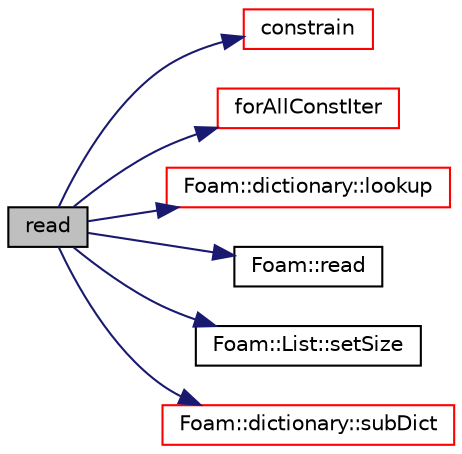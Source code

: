 digraph "read"
{
  bgcolor="transparent";
  edge [fontname="Helvetica",fontsize="10",labelfontname="Helvetica",labelfontsize="10"];
  node [fontname="Helvetica",fontsize="10",shape=record];
  rankdir="LR";
  Node5 [label="read",height=0.2,width=0.4,color="black", fillcolor="grey75", style="filled", fontcolor="black"];
  Node5 -> Node6 [color="midnightblue",fontsize="10",style="solid",fontname="Helvetica"];
  Node6 [label="constrain",height=0.2,width=0.4,color="red",URL="$a24561.html#a84f8740faf063eaa4abc12ba6a09781e",tooltip="Set value on field. "];
  Node5 -> Node189 [color="midnightblue",fontsize="10",style="solid",fontname="Helvetica"];
  Node189 [label="forAllConstIter",height=0.2,width=0.4,color="red",URL="$a39311.html#ae21e2836509b0fa7f7cedf6493b11b09"];
  Node5 -> Node197 [color="midnightblue",fontsize="10",style="solid",fontname="Helvetica"];
  Node197 [label="Foam::dictionary::lookup",height=0.2,width=0.4,color="red",URL="$a27129.html#a6a0727fa523e48977e27348663def509",tooltip="Find and return an entry data stream. "];
  Node5 -> Node339 [color="midnightblue",fontsize="10",style="solid",fontname="Helvetica"];
  Node339 [label="Foam::read",height=0.2,width=0.4,color="black",URL="$a21851.html#a18efc6d016047ec7c6d5150d913d8c34"];
  Node5 -> Node98 [color="midnightblue",fontsize="10",style="solid",fontname="Helvetica"];
  Node98 [label="Foam::List::setSize",height=0.2,width=0.4,color="black",URL="$a26833.html#aedb985ffeaf1bdbfeccc2a8730405703",tooltip="Reset size of List. "];
  Node5 -> Node248 [color="midnightblue",fontsize="10",style="solid",fontname="Helvetica"];
  Node248 [label="Foam::dictionary::subDict",height=0.2,width=0.4,color="red",URL="$a27129.html#aaa26b5f2da6aff5a6a59af5407f1bf59",tooltip="Find and return a sub-dictionary. "];
}
